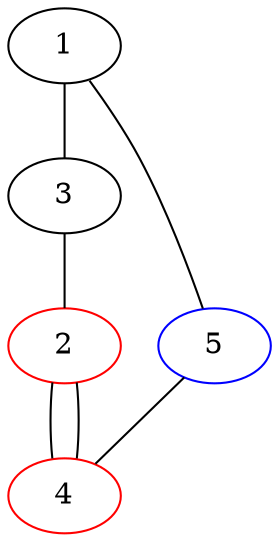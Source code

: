graph {
  1 -- 3 [weight=2];
  3 -- 2[weight=2];
  2 -- 4 -- 2;
  1 -- 5 -- 4;
  2 [color="red"];
  4 [color="red"];
  5 [color="blue"];

}
